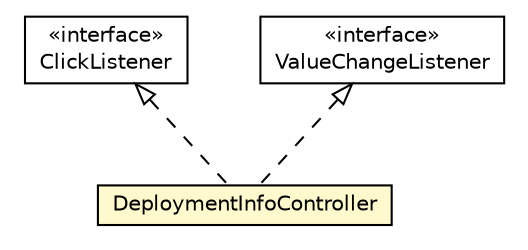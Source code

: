 #!/usr/local/bin/dot
#
# Class diagram 
# Generated by UMLGraph version R5_6-24-gf6e263 (http://www.umlgraph.org/)
#

digraph G {
	edge [fontname="Helvetica",fontsize=10,labelfontname="Helvetica",labelfontsize=10];
	node [fontname="Helvetica",fontsize=10,shape=plaintext];
	nodesep=0.25;
	ranksep=0.5;
	// org.universAAL.ucc.controller.install.DeploymentInfoController
	c3511827 [label=<<table title="org.universAAL.ucc.controller.install.DeploymentInfoController" border="0" cellborder="1" cellspacing="0" cellpadding="2" port="p" bgcolor="lemonChiffon" href="./DeploymentInfoController.html">
		<tr><td><table border="0" cellspacing="0" cellpadding="1">
<tr><td align="center" balign="center"> DeploymentInfoController </td></tr>
		</table></td></tr>
		</table>>, URL="./DeploymentInfoController.html", fontname="Helvetica", fontcolor="black", fontsize=10.0];
	//org.universAAL.ucc.controller.install.DeploymentInfoController implements com.vaadin.ui.Button.ClickListener
	c3511845:p -> c3511827:p [dir=back,arrowtail=empty,style=dashed];
	//org.universAAL.ucc.controller.install.DeploymentInfoController implements com.vaadin.data.Property.ValueChangeListener
	c3511846:p -> c3511827:p [dir=back,arrowtail=empty,style=dashed];
	// com.vaadin.data.Property.ValueChangeListener
	c3511846 [label=<<table title="com.vaadin.data.Property.ValueChangeListener" border="0" cellborder="1" cellspacing="0" cellpadding="2" port="p" href="http://java.sun.com/j2se/1.4.2/docs/api/com/vaadin/data/Property/ValueChangeListener.html">
		<tr><td><table border="0" cellspacing="0" cellpadding="1">
<tr><td align="center" balign="center"> &#171;interface&#187; </td></tr>
<tr><td align="center" balign="center"> ValueChangeListener </td></tr>
		</table></td></tr>
		</table>>, URL="http://java.sun.com/j2se/1.4.2/docs/api/com/vaadin/data/Property/ValueChangeListener.html", fontname="Helvetica", fontcolor="black", fontsize=10.0];
	// com.vaadin.ui.Button.ClickListener
	c3511845 [label=<<table title="com.vaadin.ui.Button.ClickListener" border="0" cellborder="1" cellspacing="0" cellpadding="2" port="p" href="http://java.sun.com/j2se/1.4.2/docs/api/com/vaadin/ui/Button/ClickListener.html">
		<tr><td><table border="0" cellspacing="0" cellpadding="1">
<tr><td align="center" balign="center"> &#171;interface&#187; </td></tr>
<tr><td align="center" balign="center"> ClickListener </td></tr>
		</table></td></tr>
		</table>>, URL="http://java.sun.com/j2se/1.4.2/docs/api/com/vaadin/ui/Button/ClickListener.html", fontname="Helvetica", fontcolor="black", fontsize=10.0];
}

